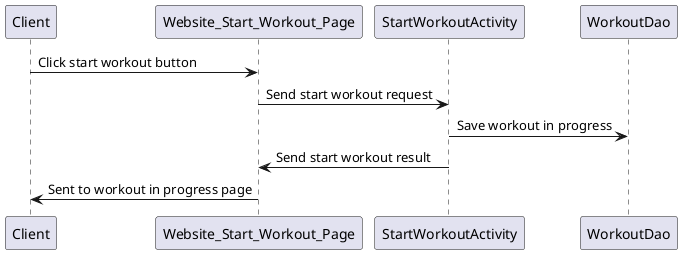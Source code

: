 @startuml
'https://plantuml.com/sequence-diagram

Client -> Website_Start_Workout_Page: Click start workout button
Website_Start_Workout_Page -> StartWorkoutActivity: Send start workout request
StartWorkoutActivity -> WorkoutDao: Save workout in progress
StartWorkoutActivity -> Website_Start_Workout_Page: Send start workout result
Website_Start_Workout_Page -> Client: Sent to workout in progress page
@enduml